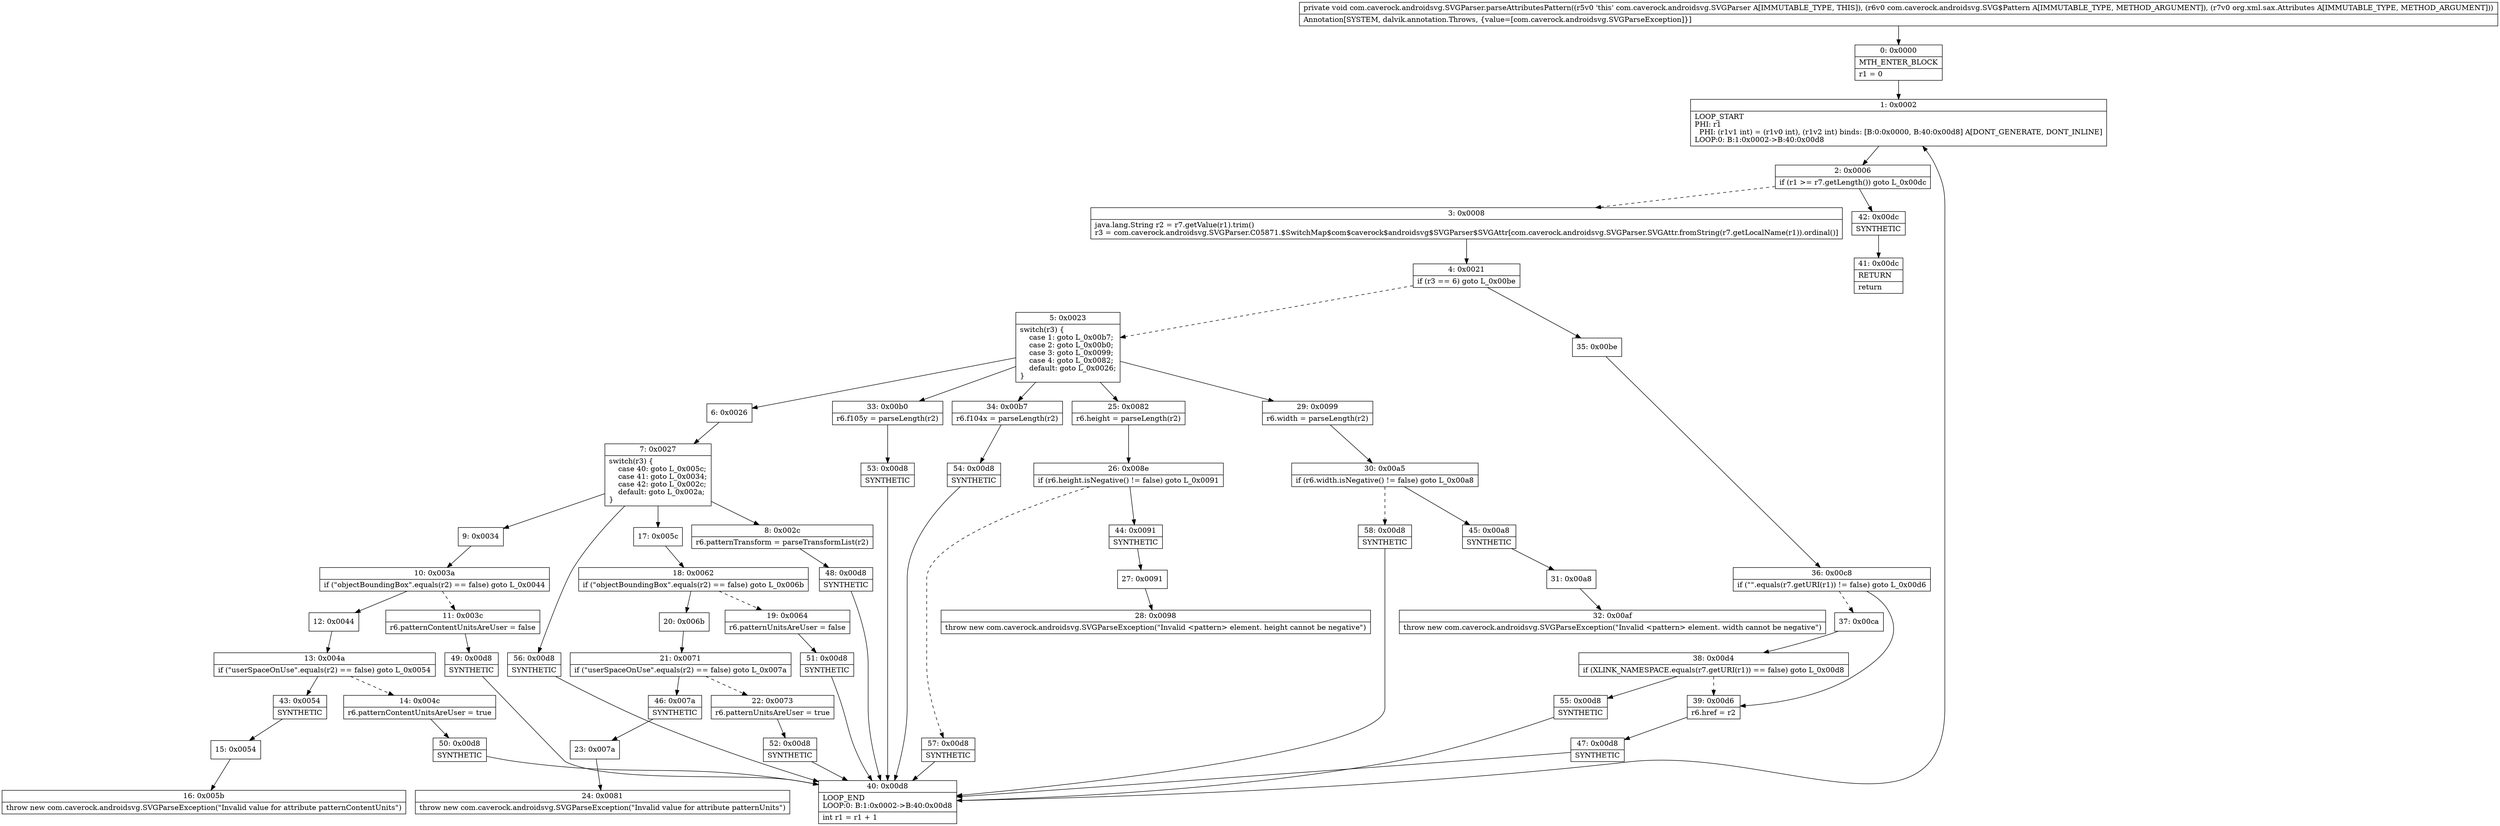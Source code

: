 digraph "CFG forcom.caverock.androidsvg.SVGParser.parseAttributesPattern(Lcom\/caverock\/androidsvg\/SVG$Pattern;Lorg\/xml\/sax\/Attributes;)V" {
Node_0 [shape=record,label="{0\:\ 0x0000|MTH_ENTER_BLOCK\l|r1 = 0\l}"];
Node_1 [shape=record,label="{1\:\ 0x0002|LOOP_START\lPHI: r1 \l  PHI: (r1v1 int) = (r1v0 int), (r1v2 int) binds: [B:0:0x0000, B:40:0x00d8] A[DONT_GENERATE, DONT_INLINE]\lLOOP:0: B:1:0x0002\-\>B:40:0x00d8\l}"];
Node_2 [shape=record,label="{2\:\ 0x0006|if (r1 \>= r7.getLength()) goto L_0x00dc\l}"];
Node_3 [shape=record,label="{3\:\ 0x0008|java.lang.String r2 = r7.getValue(r1).trim()\lr3 = com.caverock.androidsvg.SVGParser.C05871.$SwitchMap$com$caverock$androidsvg$SVGParser$SVGAttr[com.caverock.androidsvg.SVGParser.SVGAttr.fromString(r7.getLocalName(r1)).ordinal()]\l}"];
Node_4 [shape=record,label="{4\:\ 0x0021|if (r3 == 6) goto L_0x00be\l}"];
Node_5 [shape=record,label="{5\:\ 0x0023|switch(r3) \{\l    case 1: goto L_0x00b7;\l    case 2: goto L_0x00b0;\l    case 3: goto L_0x0099;\l    case 4: goto L_0x0082;\l    default: goto L_0x0026;\l\}\l}"];
Node_6 [shape=record,label="{6\:\ 0x0026}"];
Node_7 [shape=record,label="{7\:\ 0x0027|switch(r3) \{\l    case 40: goto L_0x005c;\l    case 41: goto L_0x0034;\l    case 42: goto L_0x002c;\l    default: goto L_0x002a;\l\}\l}"];
Node_8 [shape=record,label="{8\:\ 0x002c|r6.patternTransform = parseTransformList(r2)\l}"];
Node_9 [shape=record,label="{9\:\ 0x0034}"];
Node_10 [shape=record,label="{10\:\ 0x003a|if (\"objectBoundingBox\".equals(r2) == false) goto L_0x0044\l}"];
Node_11 [shape=record,label="{11\:\ 0x003c|r6.patternContentUnitsAreUser = false\l}"];
Node_12 [shape=record,label="{12\:\ 0x0044}"];
Node_13 [shape=record,label="{13\:\ 0x004a|if (\"userSpaceOnUse\".equals(r2) == false) goto L_0x0054\l}"];
Node_14 [shape=record,label="{14\:\ 0x004c|r6.patternContentUnitsAreUser = true\l}"];
Node_15 [shape=record,label="{15\:\ 0x0054}"];
Node_16 [shape=record,label="{16\:\ 0x005b|throw new com.caverock.androidsvg.SVGParseException(\"Invalid value for attribute patternContentUnits\")\l}"];
Node_17 [shape=record,label="{17\:\ 0x005c}"];
Node_18 [shape=record,label="{18\:\ 0x0062|if (\"objectBoundingBox\".equals(r2) == false) goto L_0x006b\l}"];
Node_19 [shape=record,label="{19\:\ 0x0064|r6.patternUnitsAreUser = false\l}"];
Node_20 [shape=record,label="{20\:\ 0x006b}"];
Node_21 [shape=record,label="{21\:\ 0x0071|if (\"userSpaceOnUse\".equals(r2) == false) goto L_0x007a\l}"];
Node_22 [shape=record,label="{22\:\ 0x0073|r6.patternUnitsAreUser = true\l}"];
Node_23 [shape=record,label="{23\:\ 0x007a}"];
Node_24 [shape=record,label="{24\:\ 0x0081|throw new com.caverock.androidsvg.SVGParseException(\"Invalid value for attribute patternUnits\")\l}"];
Node_25 [shape=record,label="{25\:\ 0x0082|r6.height = parseLength(r2)\l}"];
Node_26 [shape=record,label="{26\:\ 0x008e|if (r6.height.isNegative() != false) goto L_0x0091\l}"];
Node_27 [shape=record,label="{27\:\ 0x0091}"];
Node_28 [shape=record,label="{28\:\ 0x0098|throw new com.caverock.androidsvg.SVGParseException(\"Invalid \<pattern\> element. height cannot be negative\")\l}"];
Node_29 [shape=record,label="{29\:\ 0x0099|r6.width = parseLength(r2)\l}"];
Node_30 [shape=record,label="{30\:\ 0x00a5|if (r6.width.isNegative() != false) goto L_0x00a8\l}"];
Node_31 [shape=record,label="{31\:\ 0x00a8}"];
Node_32 [shape=record,label="{32\:\ 0x00af|throw new com.caverock.androidsvg.SVGParseException(\"Invalid \<pattern\> element. width cannot be negative\")\l}"];
Node_33 [shape=record,label="{33\:\ 0x00b0|r6.f105y = parseLength(r2)\l}"];
Node_34 [shape=record,label="{34\:\ 0x00b7|r6.f104x = parseLength(r2)\l}"];
Node_35 [shape=record,label="{35\:\ 0x00be}"];
Node_36 [shape=record,label="{36\:\ 0x00c8|if (\"\".equals(r7.getURI(r1)) != false) goto L_0x00d6\l}"];
Node_37 [shape=record,label="{37\:\ 0x00ca}"];
Node_38 [shape=record,label="{38\:\ 0x00d4|if (XLINK_NAMESPACE.equals(r7.getURI(r1)) == false) goto L_0x00d8\l}"];
Node_39 [shape=record,label="{39\:\ 0x00d6|r6.href = r2\l}"];
Node_40 [shape=record,label="{40\:\ 0x00d8|LOOP_END\lLOOP:0: B:1:0x0002\-\>B:40:0x00d8\l|int r1 = r1 + 1\l}"];
Node_41 [shape=record,label="{41\:\ 0x00dc|RETURN\l|return\l}"];
Node_42 [shape=record,label="{42\:\ 0x00dc|SYNTHETIC\l}"];
Node_43 [shape=record,label="{43\:\ 0x0054|SYNTHETIC\l}"];
Node_44 [shape=record,label="{44\:\ 0x0091|SYNTHETIC\l}"];
Node_45 [shape=record,label="{45\:\ 0x00a8|SYNTHETIC\l}"];
Node_46 [shape=record,label="{46\:\ 0x007a|SYNTHETIC\l}"];
Node_47 [shape=record,label="{47\:\ 0x00d8|SYNTHETIC\l}"];
Node_48 [shape=record,label="{48\:\ 0x00d8|SYNTHETIC\l}"];
Node_49 [shape=record,label="{49\:\ 0x00d8|SYNTHETIC\l}"];
Node_50 [shape=record,label="{50\:\ 0x00d8|SYNTHETIC\l}"];
Node_51 [shape=record,label="{51\:\ 0x00d8|SYNTHETIC\l}"];
Node_52 [shape=record,label="{52\:\ 0x00d8|SYNTHETIC\l}"];
Node_53 [shape=record,label="{53\:\ 0x00d8|SYNTHETIC\l}"];
Node_54 [shape=record,label="{54\:\ 0x00d8|SYNTHETIC\l}"];
Node_55 [shape=record,label="{55\:\ 0x00d8|SYNTHETIC\l}"];
Node_56 [shape=record,label="{56\:\ 0x00d8|SYNTHETIC\l}"];
Node_57 [shape=record,label="{57\:\ 0x00d8|SYNTHETIC\l}"];
Node_58 [shape=record,label="{58\:\ 0x00d8|SYNTHETIC\l}"];
MethodNode[shape=record,label="{private void com.caverock.androidsvg.SVGParser.parseAttributesPattern((r5v0 'this' com.caverock.androidsvg.SVGParser A[IMMUTABLE_TYPE, THIS]), (r6v0 com.caverock.androidsvg.SVG$Pattern A[IMMUTABLE_TYPE, METHOD_ARGUMENT]), (r7v0 org.xml.sax.Attributes A[IMMUTABLE_TYPE, METHOD_ARGUMENT]))  | Annotation[SYSTEM, dalvik.annotation.Throws, \{value=[com.caverock.androidsvg.SVGParseException]\}]\l}"];
MethodNode -> Node_0;
Node_0 -> Node_1;
Node_1 -> Node_2;
Node_2 -> Node_3[style=dashed];
Node_2 -> Node_42;
Node_3 -> Node_4;
Node_4 -> Node_5[style=dashed];
Node_4 -> Node_35;
Node_5 -> Node_6;
Node_5 -> Node_25;
Node_5 -> Node_29;
Node_5 -> Node_33;
Node_5 -> Node_34;
Node_6 -> Node_7;
Node_7 -> Node_8;
Node_7 -> Node_9;
Node_7 -> Node_17;
Node_7 -> Node_56;
Node_8 -> Node_48;
Node_9 -> Node_10;
Node_10 -> Node_11[style=dashed];
Node_10 -> Node_12;
Node_11 -> Node_49;
Node_12 -> Node_13;
Node_13 -> Node_14[style=dashed];
Node_13 -> Node_43;
Node_14 -> Node_50;
Node_15 -> Node_16;
Node_17 -> Node_18;
Node_18 -> Node_19[style=dashed];
Node_18 -> Node_20;
Node_19 -> Node_51;
Node_20 -> Node_21;
Node_21 -> Node_22[style=dashed];
Node_21 -> Node_46;
Node_22 -> Node_52;
Node_23 -> Node_24;
Node_25 -> Node_26;
Node_26 -> Node_44;
Node_26 -> Node_57[style=dashed];
Node_27 -> Node_28;
Node_29 -> Node_30;
Node_30 -> Node_45;
Node_30 -> Node_58[style=dashed];
Node_31 -> Node_32;
Node_33 -> Node_53;
Node_34 -> Node_54;
Node_35 -> Node_36;
Node_36 -> Node_37[style=dashed];
Node_36 -> Node_39;
Node_37 -> Node_38;
Node_38 -> Node_39[style=dashed];
Node_38 -> Node_55;
Node_39 -> Node_47;
Node_40 -> Node_1;
Node_42 -> Node_41;
Node_43 -> Node_15;
Node_44 -> Node_27;
Node_45 -> Node_31;
Node_46 -> Node_23;
Node_47 -> Node_40;
Node_48 -> Node_40;
Node_49 -> Node_40;
Node_50 -> Node_40;
Node_51 -> Node_40;
Node_52 -> Node_40;
Node_53 -> Node_40;
Node_54 -> Node_40;
Node_55 -> Node_40;
Node_56 -> Node_40;
Node_57 -> Node_40;
Node_58 -> Node_40;
}

